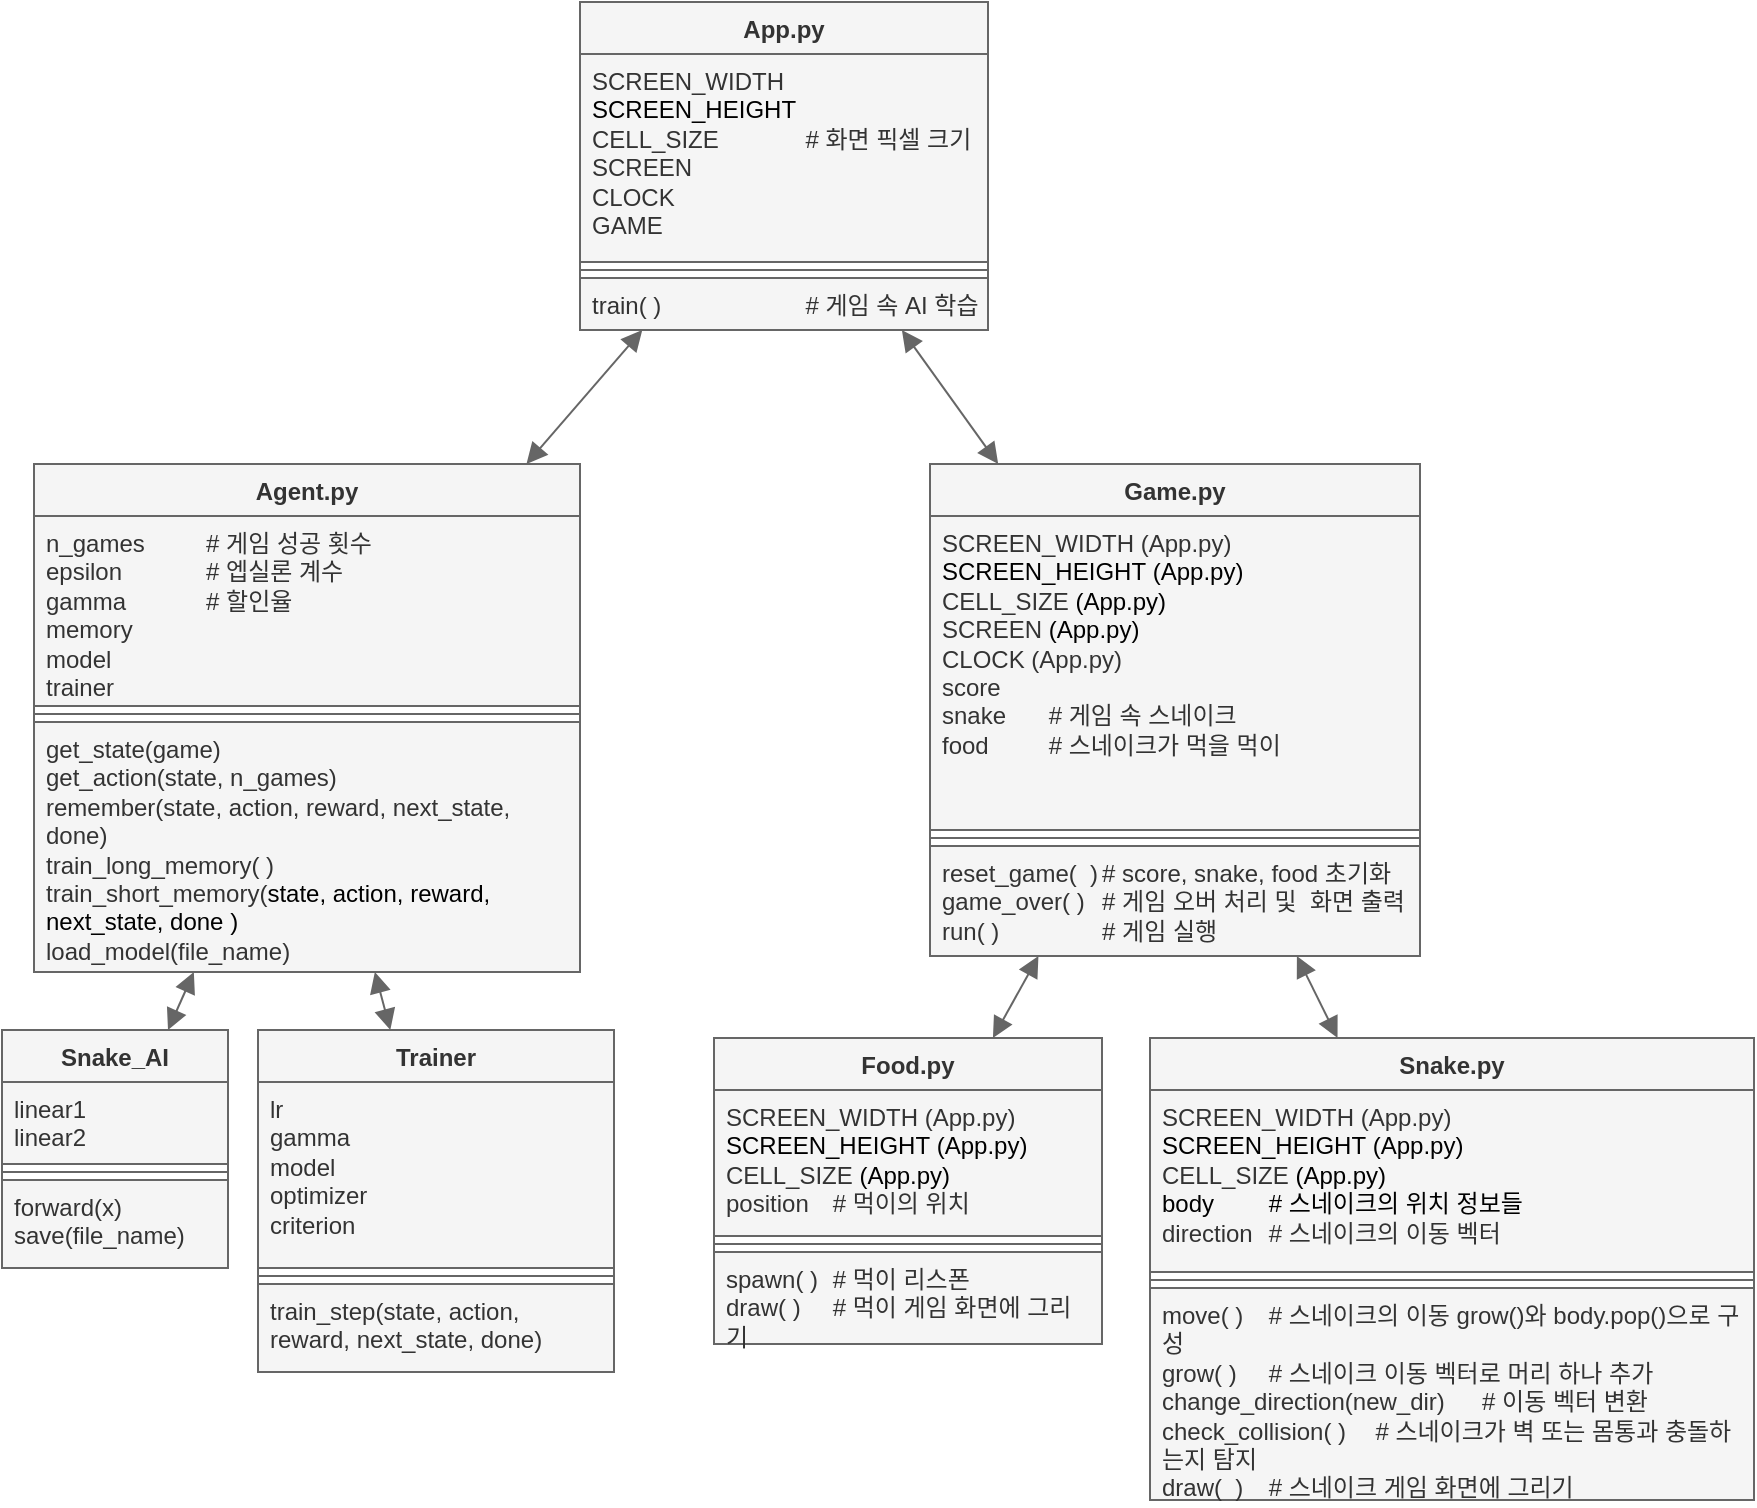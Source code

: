 <mxfile version="28.0.4">
  <diagram name="Page-1" id="DK0lz_eZ6AG6WsTlh5H9">
    <mxGraphModel grid="0" page="0" gridSize="10" guides="1" tooltips="1" connect="1" arrows="1" fold="1" pageScale="1" pageWidth="850" pageHeight="1100" math="0" shadow="0">
      <root>
        <mxCell id="0" />
        <mxCell id="1" parent="0" />
        <mxCell id="JErV9txCRoknpUmv9h3D-7" value="Game.py" style="swimlane;fontStyle=1;align=center;verticalAlign=top;childLayout=stackLayout;horizontal=1;startSize=26;horizontalStack=0;resizeParent=1;resizeParentMax=0;resizeLast=0;collapsible=1;marginBottom=0;whiteSpace=wrap;html=1;fillColor=#f5f5f5;fontColor=#333333;strokeColor=#666666;" vertex="1" parent="1">
          <mxGeometry x="60" y="-63" width="245" height="246" as="geometry" />
        </mxCell>
        <mxCell id="JErV9txCRoknpUmv9h3D-8" value="SCREEN_WIDTH (App.py)&lt;div&gt;&lt;span style=&quot;background-color: transparent; color: light-dark(rgb(0, 0, 0), rgb(255, 255, 255));&quot;&gt;SCREEN_HEIGHT&amp;nbsp;&lt;/span&gt;&lt;span style=&quot;background-color: transparent; color: light-dark(rgb(0, 0, 0), rgb(255, 255, 255));&quot;&gt;(App.py)&lt;/span&gt;&lt;span style=&quot;background-color: transparent; color: light-dark(rgb(0, 0, 0), rgb(255, 255, 255));&quot;&gt;&amp;nbsp;&lt;/span&gt;&lt;/div&gt;&lt;div&gt;&lt;div&gt;CELL_SIZE&amp;nbsp;&lt;span style=&quot;background-color: transparent; color: light-dark(rgb(0, 0, 0), rgb(255, 255, 255));&quot;&gt;(App.py)&lt;/span&gt;&lt;/div&gt;&lt;div&gt;SCREEN&lt;span style=&quot;white-space: pre;&quot;&gt;&#x9;&lt;/span&gt;&lt;span style=&quot;background-color: transparent; color: light-dark(rgb(0, 0, 0), rgb(255, 255, 255));&quot;&gt;(App.py)&lt;/span&gt;&lt;/div&gt;&lt;div&gt;CLOCK (App.py)&lt;/div&gt;&lt;/div&gt;&lt;div&gt;score&lt;/div&gt;&lt;div&gt;snake&lt;span style=&quot;white-space: pre;&quot;&gt;&#x9;&lt;/span&gt;# 게임 속 스네이크&lt;/div&gt;&lt;div&gt;food&lt;span style=&quot;white-space: pre;&quot;&gt;&#x9;&lt;/span&gt;&lt;span style=&quot;white-space: pre;&quot;&gt;&#x9;&lt;/span&gt;# 스네이크가 먹을 먹이&lt;/div&gt;" style="text;align=left;verticalAlign=top;spacingLeft=4;spacingRight=4;overflow=hidden;rotatable=0;points=[[0,0.5],[1,0.5]];portConstraint=eastwest;whiteSpace=wrap;html=1;fillColor=#f5f5f5;fontColor=#333333;strokeColor=#666666;" vertex="1" parent="JErV9txCRoknpUmv9h3D-7">
          <mxGeometry y="26" width="245" height="157" as="geometry" />
        </mxCell>
        <mxCell id="JErV9txCRoknpUmv9h3D-9" value="" style="line;strokeWidth=1;align=left;verticalAlign=middle;spacingTop=-1;spacingLeft=3;spacingRight=3;rotatable=0;labelPosition=right;points=[];portConstraint=eastwest;fillColor=#f5f5f5;fontColor=#333333;strokeColor=#666666;" vertex="1" parent="JErV9txCRoknpUmv9h3D-7">
          <mxGeometry y="183" width="245" height="8" as="geometry" />
        </mxCell>
        <mxCell id="JErV9txCRoknpUmv9h3D-10" value="reset_game(&amp;nbsp; )&lt;span style=&quot;white-space: pre;&quot;&gt;&#x9;&lt;/span&gt;# score, snake, food 초기화&lt;div&gt;game_over( ) &lt;span style=&quot;white-space: pre;&quot;&gt;&#x9;&lt;/span&gt;# 게임 오버 처리 및&amp;nbsp; 화면 출력&amp;nbsp;&lt;/div&gt;&lt;div&gt;run( )&lt;span style=&quot;white-space: pre;&quot;&gt;&#x9;&lt;/span&gt;&lt;span style=&quot;white-space: pre;&quot;&gt;&#x9;&lt;/span&gt;# 게임 실행&lt;/div&gt;" style="text;align=left;verticalAlign=top;spacingLeft=4;spacingRight=4;overflow=hidden;rotatable=0;points=[[0,0.5],[1,0.5]];portConstraint=eastwest;whiteSpace=wrap;html=1;fillColor=#f5f5f5;fontColor=#333333;strokeColor=#666666;" vertex="1" parent="JErV9txCRoknpUmv9h3D-7">
          <mxGeometry y="191" width="245" height="55" as="geometry" />
        </mxCell>
        <mxCell id="JErV9txCRoknpUmv9h3D-11" value="Food.py" style="swimlane;fontStyle=1;align=center;verticalAlign=top;childLayout=stackLayout;horizontal=1;startSize=26;horizontalStack=0;resizeParent=1;resizeParentMax=0;resizeLast=0;collapsible=1;marginBottom=0;whiteSpace=wrap;html=1;fillColor=#f5f5f5;fontColor=#333333;strokeColor=#666666;" vertex="1" parent="1">
          <mxGeometry x="-48" y="224" width="194" height="153" as="geometry" />
        </mxCell>
        <mxCell id="JErV9txCRoknpUmv9h3D-12" value="SCREEN_WIDTH (App.py)&lt;div&gt;&lt;span style=&quot;background-color: transparent; color: light-dark(rgb(0, 0, 0), rgb(255, 255, 255));&quot;&gt;SCREEN_HEIGHT&amp;nbsp;&lt;/span&gt;&lt;span style=&quot;background-color: transparent; color: light-dark(rgb(0, 0, 0), rgb(255, 255, 255));&quot;&gt;(App.py)&lt;/span&gt;&lt;span style=&quot;background-color: transparent; color: light-dark(rgb(0, 0, 0), rgb(255, 255, 255));&quot;&gt;&amp;nbsp;&lt;/span&gt;&lt;/div&gt;&lt;div&gt;CELL_SIZE&amp;nbsp;&lt;span style=&quot;background-color: transparent; color: light-dark(rgb(0, 0, 0), rgb(255, 255, 255));&quot;&gt;(App.py)&lt;/span&gt;&lt;/div&gt;&lt;div&gt;position&lt;span style=&quot;white-space: pre;&quot;&gt;&#x9;&lt;/span&gt;# 먹이의 위치&lt;/div&gt;" style="text;align=left;verticalAlign=top;spacingLeft=4;spacingRight=4;overflow=hidden;rotatable=0;points=[[0,0.5],[1,0.5]];portConstraint=eastwest;whiteSpace=wrap;html=1;fillColor=#f5f5f5;fontColor=#333333;strokeColor=#666666;" vertex="1" parent="JErV9txCRoknpUmv9h3D-11">
          <mxGeometry y="26" width="194" height="73" as="geometry" />
        </mxCell>
        <mxCell id="JErV9txCRoknpUmv9h3D-13" value="" style="line;strokeWidth=1;align=left;verticalAlign=middle;spacingTop=-1;spacingLeft=3;spacingRight=3;rotatable=0;labelPosition=right;points=[];portConstraint=eastwest;fillColor=#f5f5f5;fontColor=#333333;strokeColor=#666666;" vertex="1" parent="JErV9txCRoknpUmv9h3D-11">
          <mxGeometry y="99" width="194" height="8" as="geometry" />
        </mxCell>
        <mxCell id="JErV9txCRoknpUmv9h3D-14" value="spawn( )&lt;span style=&quot;white-space: pre;&quot;&gt;&#x9;&lt;/span&gt;# 먹이 리스폰&lt;div&gt;draw( )&lt;span style=&quot;white-space: pre;&quot;&gt;&#x9;&lt;/span&gt;# 먹이 게임 화면에 그리기&amp;nbsp;&lt;/div&gt;" style="text;align=left;verticalAlign=top;spacingLeft=4;spacingRight=4;overflow=hidden;rotatable=0;points=[[0,0.5],[1,0.5]];portConstraint=eastwest;whiteSpace=wrap;html=1;fillColor=#f5f5f5;fontColor=#333333;strokeColor=#666666;" vertex="1" parent="JErV9txCRoknpUmv9h3D-11">
          <mxGeometry y="107" width="194" height="46" as="geometry" />
        </mxCell>
        <mxCell id="JErV9txCRoknpUmv9h3D-15" value="Snake.py" style="swimlane;fontStyle=1;align=center;verticalAlign=top;childLayout=stackLayout;horizontal=1;startSize=26;horizontalStack=0;resizeParent=1;resizeParentMax=0;resizeLast=0;collapsible=1;marginBottom=0;whiteSpace=wrap;html=1;fillColor=#f5f5f5;fontColor=#333333;strokeColor=#666666;" vertex="1" parent="1">
          <mxGeometry x="170" y="224" width="302" height="231" as="geometry" />
        </mxCell>
        <mxCell id="JErV9txCRoknpUmv9h3D-16" value="SCREEN_WIDTH (App.py)&lt;div&gt;&lt;span style=&quot;background-color: transparent; color: light-dark(rgb(0, 0, 0), rgb(255, 255, 255));&quot;&gt;SCREEN_HEIGHT&amp;nbsp;&lt;/span&gt;&lt;span style=&quot;background-color: transparent; color: light-dark(rgb(0, 0, 0), rgb(255, 255, 255));&quot;&gt;(App.py)&lt;/span&gt;&lt;span style=&quot;background-color: transparent; color: light-dark(rgb(0, 0, 0), rgb(255, 255, 255));&quot;&gt;&amp;nbsp;&lt;/span&gt;&lt;/div&gt;&lt;div&gt;CELL_SIZE&amp;nbsp;&lt;span style=&quot;background-color: transparent; color: light-dark(rgb(0, 0, 0), rgb(255, 255, 255));&quot;&gt;(App.py)&lt;/span&gt;&lt;/div&gt;&lt;div&gt;&lt;span style=&quot;background-color: transparent; color: light-dark(rgb(0, 0, 0), rgb(255, 255, 255));&quot;&gt;body&lt;span style=&quot;white-space: pre;&quot;&gt;&#x9;&lt;/span&gt;# 스네이크의 위치 정보들&lt;/span&gt;&lt;/div&gt;&lt;div&gt;direction&lt;span style=&quot;white-space: pre;&quot;&gt;&#x9;&lt;/span&gt;# 스네이크의 이동 벡터&lt;/div&gt;" style="text;align=left;verticalAlign=top;spacingLeft=4;spacingRight=4;overflow=hidden;rotatable=0;points=[[0,0.5],[1,0.5]];portConstraint=eastwest;whiteSpace=wrap;html=1;fillColor=#f5f5f5;fontColor=#333333;strokeColor=#666666;" vertex="1" parent="JErV9txCRoknpUmv9h3D-15">
          <mxGeometry y="26" width="302" height="91" as="geometry" />
        </mxCell>
        <mxCell id="JErV9txCRoknpUmv9h3D-17" value="" style="line;strokeWidth=1;align=left;verticalAlign=middle;spacingTop=-1;spacingLeft=3;spacingRight=3;rotatable=0;labelPosition=right;points=[];portConstraint=eastwest;fillColor=#f5f5f5;fontColor=#333333;strokeColor=#666666;" vertex="1" parent="JErV9txCRoknpUmv9h3D-15">
          <mxGeometry y="117" width="302" height="8" as="geometry" />
        </mxCell>
        <mxCell id="JErV9txCRoknpUmv9h3D-18" value="move( )&lt;span style=&quot;white-space: pre;&quot;&gt;&#x9;&lt;/span&gt;# 스네이크의 이동 grow()와 body.pop()으로 구성&lt;div&gt;grow( )&lt;span style=&quot;white-space: pre;&quot;&gt;&#x9;&lt;/span&gt;# 스네이크 이동 벡터로 머리 하나 추가&lt;/div&gt;&lt;div&gt;change_direction(new_dir)&lt;span style=&quot;white-space: pre;&quot;&gt;&#x9;&lt;/span&gt;# 이동 벡터 변환&lt;/div&gt;&lt;div&gt;check_collision( )&lt;span style=&quot;white-space: pre;&quot;&gt;&#x9;&lt;/span&gt;# 스네이크가 벽 또는 몸통과 충돌하는지 탐지&lt;/div&gt;&lt;div&gt;draw(&amp;nbsp; )&lt;span style=&quot;white-space: pre;&quot;&gt;&#x9;&lt;/span&gt;# 스네이크 게임 화면에 그리기&lt;/div&gt;" style="text;align=left;verticalAlign=top;spacingLeft=4;spacingRight=4;overflow=hidden;rotatable=0;points=[[0,0.5],[1,0.5]];portConstraint=eastwest;whiteSpace=wrap;html=1;fillColor=#f5f5f5;fontColor=#333333;strokeColor=#666666;" vertex="1" parent="JErV9txCRoknpUmv9h3D-15">
          <mxGeometry y="125" width="302" height="106" as="geometry" />
        </mxCell>
        <mxCell id="JErV9txCRoknpUmv9h3D-21" value="" style="endArrow=block;startArrow=block;endFill=1;startFill=1;html=1;rounded=0;fontSize=12;startSize=8;endSize=8;curved=1;fillColor=#f5f5f5;strokeColor=#666666;" edge="1" parent="1" source="JErV9txCRoknpUmv9h3D-11" target="JErV9txCRoknpUmv9h3D-7">
          <mxGeometry width="160" relative="1" as="geometry">
            <mxPoint x="66" y="128" as="sourcePoint" />
            <mxPoint x="226" y="128" as="targetPoint" />
          </mxGeometry>
        </mxCell>
        <mxCell id="JErV9txCRoknpUmv9h3D-25" value="" style="endArrow=block;startArrow=block;endFill=1;startFill=1;html=1;rounded=0;fontSize=12;startSize=8;endSize=8;curved=1;fillColor=#f5f5f5;strokeColor=#666666;" edge="1" parent="1" source="JErV9txCRoknpUmv9h3D-15" target="JErV9txCRoknpUmv9h3D-7">
          <mxGeometry width="160" relative="1" as="geometry">
            <mxPoint x="120" y="244" as="sourcePoint" />
            <mxPoint x="139" y="203" as="targetPoint" />
          </mxGeometry>
        </mxCell>
        <mxCell id="JErV9txCRoknpUmv9h3D-26" value="" style="endArrow=block;startArrow=block;endFill=1;startFill=1;html=1;rounded=0;fontSize=12;startSize=8;endSize=8;curved=1;fillColor=#f5f5f5;strokeColor=#666666;" edge="1" parent="1" source="JErV9txCRoknpUmv9h3D-7" target="JErV9txCRoknpUmv9h3D-27">
          <mxGeometry width="160" relative="1" as="geometry">
            <mxPoint x="145" y="224" as="sourcePoint" />
            <mxPoint x="182.5" y="-114" as="targetPoint" />
          </mxGeometry>
        </mxCell>
        <mxCell id="JErV9txCRoknpUmv9h3D-27" value="&lt;span style=&quot;color: rgb(51, 51, 51);&quot;&gt;App.py&lt;/span&gt;" style="swimlane;fontStyle=1;align=center;verticalAlign=top;childLayout=stackLayout;horizontal=1;startSize=26;horizontalStack=0;resizeParent=1;resizeParentMax=0;resizeLast=0;collapsible=1;marginBottom=0;whiteSpace=wrap;html=1;fillColor=#f5f5f5;fontColor=#333333;strokeColor=#666666;" vertex="1" parent="1">
          <mxGeometry x="-115" y="-294" width="204" height="164" as="geometry" />
        </mxCell>
        <mxCell id="JErV9txCRoknpUmv9h3D-28" value="&lt;span style=&quot;color: rgb(51, 51, 51);&quot;&gt;SCREEN_WIDTH&lt;/span&gt;&lt;span style=&quot;color: rgb(51, 51, 51); white-space: pre;&quot;&gt;&#x9;&lt;/span&gt;&lt;div style=&quot;color: rgb(51, 51, 51);&quot;&gt;&lt;span style=&quot;background-color: transparent; color: light-dark(rgb(0, 0, 0), rgb(255, 255, 255));&quot;&gt;SCREEN_HEIGHT&amp;nbsp;&lt;/span&gt;&lt;div&gt;CELL_SIZE&lt;span style=&quot;white-space: pre;&quot;&gt;&#x9;&lt;/span&gt;&lt;span style=&quot;white-space: pre;&quot;&gt;&#x9;&lt;/span&gt;# 화면 픽셀 크기&lt;/div&gt;&lt;div&gt;SCREEN&lt;span style=&quot;white-space: pre;&quot;&gt;&#x9;&lt;/span&gt;&lt;span style=&quot;white-space: pre;&quot;&gt;&#x9;&lt;/span&gt;&lt;span style=&quot;white-space: pre;&quot;&gt;&#x9;&lt;/span&gt;&lt;/div&gt;&lt;div&gt;CLOCK&lt;span style=&quot;white-space: pre;&quot;&gt;&#x9;&lt;/span&gt;&lt;span style=&quot;white-space: pre;&quot;&gt;&#x9;&lt;/span&gt;&lt;span style=&quot;white-space: pre;&quot;&gt;&#x9;&lt;/span&gt;&lt;/div&gt;&lt;div&gt;GAME&lt;span style=&quot;white-space: pre;&quot;&gt;&#x9;&lt;/span&gt;&lt;span style=&quot;white-space: pre;&quot;&gt;&#x9;&lt;/span&gt;&lt;span style=&quot;white-space: pre;&quot;&gt;&#x9;&lt;/span&gt;&lt;/div&gt;&lt;/div&gt;" style="text;strokeColor=#666666;fillColor=#f5f5f5;align=left;verticalAlign=top;spacingLeft=4;spacingRight=4;overflow=hidden;rotatable=0;points=[[0,0.5],[1,0.5]];portConstraint=eastwest;whiteSpace=wrap;html=1;fontColor=#333333;" vertex="1" parent="JErV9txCRoknpUmv9h3D-27">
          <mxGeometry y="26" width="204" height="104" as="geometry" />
        </mxCell>
        <mxCell id="JErV9txCRoknpUmv9h3D-29" value="" style="line;strokeWidth=1;fillColor=#f5f5f5;align=left;verticalAlign=middle;spacingTop=-1;spacingLeft=3;spacingRight=3;rotatable=0;labelPosition=right;points=[];portConstraint=eastwest;strokeColor=#666666;fontColor=#333333;" vertex="1" parent="JErV9txCRoknpUmv9h3D-27">
          <mxGeometry y="130" width="204" height="8" as="geometry" />
        </mxCell>
        <mxCell id="JErV9txCRoknpUmv9h3D-30" value="train( )&lt;span style=&quot;white-space: pre;&quot;&gt;&#x9;&lt;span style=&quot;white-space: pre;&quot;&gt;&#x9;&lt;/span&gt;&lt;span style=&quot;white-space: pre;&quot;&gt;&#x9;&lt;/span&gt;&lt;/span&gt;# 게임 속 AI 학습" style="text;strokeColor=#666666;fillColor=#f5f5f5;align=left;verticalAlign=top;spacingLeft=4;spacingRight=4;overflow=hidden;rotatable=0;points=[[0,0.5],[1,0.5]];portConstraint=eastwest;whiteSpace=wrap;html=1;fontColor=#333333;" vertex="1" parent="JErV9txCRoknpUmv9h3D-27">
          <mxGeometry y="138" width="204" height="26" as="geometry" />
        </mxCell>
        <mxCell id="JErV9txCRoknpUmv9h3D-31" value="Agent.py" style="swimlane;fontStyle=1;align=center;verticalAlign=top;childLayout=stackLayout;horizontal=1;startSize=26;horizontalStack=0;resizeParent=1;resizeParentMax=0;resizeLast=0;collapsible=1;marginBottom=0;whiteSpace=wrap;html=1;fillColor=#f5f5f5;fontColor=#333333;strokeColor=#666666;" vertex="1" parent="1">
          <mxGeometry x="-388" y="-63" width="273" height="254" as="geometry" />
        </mxCell>
        <mxCell id="JErV9txCRoknpUmv9h3D-32" value="n_games&lt;span style=&quot;white-space: pre;&quot;&gt;&#x9;&lt;span style=&quot;white-space: pre;&quot;&gt;&#x9;&lt;/span&gt;&lt;/span&gt;# 게임 성공 횟수&lt;div&gt;epsilon&lt;span style=&quot;white-space: pre;&quot;&gt;&#x9;&lt;/span&gt;&lt;span style=&quot;white-space: pre;&quot;&gt;&#x9;&lt;/span&gt;# 엡실론 계수&lt;/div&gt;&lt;div&gt;gamma&lt;span style=&quot;white-space: pre;&quot;&gt;&#x9;&lt;/span&gt;&lt;span style=&quot;white-space: pre;&quot;&gt;&#x9;&lt;/span&gt;# 할인율&lt;/div&gt;&lt;div&gt;memory&lt;/div&gt;&lt;div&gt;model&lt;/div&gt;&lt;div&gt;trainer&lt;/div&gt;&lt;div&gt;&lt;br&gt;&lt;/div&gt;" style="text;strokeColor=#666666;fillColor=#f5f5f5;align=left;verticalAlign=top;spacingLeft=4;spacingRight=4;overflow=hidden;rotatable=0;points=[[0,0.5],[1,0.5]];portConstraint=eastwest;whiteSpace=wrap;html=1;fontColor=#333333;" vertex="1" parent="JErV9txCRoknpUmv9h3D-31">
          <mxGeometry y="26" width="273" height="95" as="geometry" />
        </mxCell>
        <mxCell id="JErV9txCRoknpUmv9h3D-33" value="" style="line;strokeWidth=1;fillColor=#f5f5f5;align=left;verticalAlign=middle;spacingTop=-1;spacingLeft=3;spacingRight=3;rotatable=0;labelPosition=right;points=[];portConstraint=eastwest;strokeColor=#666666;fontColor=#333333;" vertex="1" parent="JErV9txCRoknpUmv9h3D-31">
          <mxGeometry y="121" width="273" height="8" as="geometry" />
        </mxCell>
        <mxCell id="JErV9txCRoknpUmv9h3D-34" value="get_state(game)&lt;div&gt;get_action(state, n_games)&lt;br&gt;&lt;div&gt;remember(state, action, reward, next_state, done)&lt;/div&gt;&lt;div&gt;train_long_memory( )&lt;/div&gt;&lt;div&gt;train_short_memory(&lt;span style=&quot;background-color: transparent; color: light-dark(rgb(0, 0, 0), rgb(255, 255, 255));&quot;&gt;state, action, reward, next_state, done&lt;/span&gt;&lt;span style=&quot;background-color: transparent; color: light-dark(rgb(0, 0, 0), rgb(255, 255, 255));&quot;&gt;&amp;nbsp;)&lt;/span&gt;&lt;/div&gt;&lt;/div&gt;&lt;div&gt;load_model(file_name)&lt;/div&gt;" style="text;strokeColor=#666666;fillColor=#f5f5f5;align=left;verticalAlign=top;spacingLeft=4;spacingRight=4;overflow=hidden;rotatable=0;points=[[0,0.5],[1,0.5]];portConstraint=eastwest;whiteSpace=wrap;html=1;fontColor=#333333;" vertex="1" parent="JErV9txCRoknpUmv9h3D-31">
          <mxGeometry y="129" width="273" height="125" as="geometry" />
        </mxCell>
        <mxCell id="JErV9txCRoknpUmv9h3D-35" value="Snake_AI" style="swimlane;fontStyle=1;align=center;verticalAlign=top;childLayout=stackLayout;horizontal=1;startSize=26;horizontalStack=0;resizeParent=1;resizeParentMax=0;resizeLast=0;collapsible=1;marginBottom=0;whiteSpace=wrap;html=1;fillColor=#f5f5f5;fontColor=#333333;strokeColor=#666666;" vertex="1" parent="1">
          <mxGeometry x="-404" y="220" width="113" height="119" as="geometry" />
        </mxCell>
        <mxCell id="JErV9txCRoknpUmv9h3D-36" value="&lt;div&gt;linear1&lt;/div&gt;&lt;div&gt;linear2&lt;/div&gt;" style="text;strokeColor=#666666;fillColor=#f5f5f5;align=left;verticalAlign=top;spacingLeft=4;spacingRight=4;overflow=hidden;rotatable=0;points=[[0,0.5],[1,0.5]];portConstraint=eastwest;whiteSpace=wrap;html=1;fontColor=#333333;" vertex="1" parent="JErV9txCRoknpUmv9h3D-35">
          <mxGeometry y="26" width="113" height="41" as="geometry" />
        </mxCell>
        <mxCell id="JErV9txCRoknpUmv9h3D-37" value="" style="line;strokeWidth=1;fillColor=#f5f5f5;align=left;verticalAlign=middle;spacingTop=-1;spacingLeft=3;spacingRight=3;rotatable=0;labelPosition=right;points=[];portConstraint=eastwest;strokeColor=#666666;fontColor=#333333;" vertex="1" parent="JErV9txCRoknpUmv9h3D-35">
          <mxGeometry y="67" width="113" height="8" as="geometry" />
        </mxCell>
        <mxCell id="JErV9txCRoknpUmv9h3D-38" value="forward(x)&lt;div&gt;save(file_name)&lt;/div&gt;" style="text;strokeColor=#666666;fillColor=#f5f5f5;align=left;verticalAlign=top;spacingLeft=4;spacingRight=4;overflow=hidden;rotatable=0;points=[[0,0.5],[1,0.5]];portConstraint=eastwest;whiteSpace=wrap;html=1;fontColor=#333333;" vertex="1" parent="JErV9txCRoknpUmv9h3D-35">
          <mxGeometry y="75" width="113" height="44" as="geometry" />
        </mxCell>
        <mxCell id="JErV9txCRoknpUmv9h3D-39" value="Trainer" style="swimlane;fontStyle=1;align=center;verticalAlign=top;childLayout=stackLayout;horizontal=1;startSize=26;horizontalStack=0;resizeParent=1;resizeParentMax=0;resizeLast=0;collapsible=1;marginBottom=0;whiteSpace=wrap;html=1;fillColor=#f5f5f5;fontColor=#333333;strokeColor=#666666;" vertex="1" parent="1">
          <mxGeometry x="-276" y="220" width="178" height="171" as="geometry" />
        </mxCell>
        <mxCell id="JErV9txCRoknpUmv9h3D-40" value="&lt;div&gt;lr&lt;/div&gt;&lt;div&gt;gamma&lt;/div&gt;&lt;div&gt;model&lt;/div&gt;&lt;div&gt;optimizer&lt;/div&gt;&lt;div&gt;criterion&lt;/div&gt;" style="text;strokeColor=#666666;fillColor=#f5f5f5;align=left;verticalAlign=top;spacingLeft=4;spacingRight=4;overflow=hidden;rotatable=0;points=[[0,0.5],[1,0.5]];portConstraint=eastwest;whiteSpace=wrap;html=1;fontColor=#333333;" vertex="1" parent="JErV9txCRoknpUmv9h3D-39">
          <mxGeometry y="26" width="178" height="93" as="geometry" />
        </mxCell>
        <mxCell id="JErV9txCRoknpUmv9h3D-41" value="" style="line;strokeWidth=1;fillColor=#f5f5f5;align=left;verticalAlign=middle;spacingTop=-1;spacingLeft=3;spacingRight=3;rotatable=0;labelPosition=right;points=[];portConstraint=eastwest;strokeColor=#666666;fontColor=#333333;" vertex="1" parent="JErV9txCRoknpUmv9h3D-39">
          <mxGeometry y="119" width="178" height="8" as="geometry" />
        </mxCell>
        <mxCell id="JErV9txCRoknpUmv9h3D-42" value="train_step(state, action, reward, next_state, done)" style="text;strokeColor=#666666;fillColor=#f5f5f5;align=left;verticalAlign=top;spacingLeft=4;spacingRight=4;overflow=hidden;rotatable=0;points=[[0,0.5],[1,0.5]];portConstraint=eastwest;whiteSpace=wrap;html=1;fontColor=#333333;" vertex="1" parent="JErV9txCRoknpUmv9h3D-39">
          <mxGeometry y="127" width="178" height="44" as="geometry" />
        </mxCell>
        <mxCell id="JErV9txCRoknpUmv9h3D-43" value="" style="endArrow=block;startArrow=block;endFill=1;startFill=1;html=1;rounded=0;fontSize=12;startSize=8;endSize=8;curved=1;fillColor=#f5f5f5;strokeColor=#666666;" edge="1" parent="1" source="JErV9txCRoknpUmv9h3D-35" target="JErV9txCRoknpUmv9h3D-31">
          <mxGeometry width="160" relative="1" as="geometry">
            <mxPoint x="43" y="182" as="sourcePoint" />
            <mxPoint x="43" y="130" as="targetPoint" />
          </mxGeometry>
        </mxCell>
        <mxCell id="JErV9txCRoknpUmv9h3D-44" value="" style="endArrow=block;startArrow=block;endFill=1;startFill=1;html=1;rounded=0;fontSize=12;startSize=8;endSize=8;curved=1;fillColor=#f5f5f5;strokeColor=#666666;" edge="1" parent="1" source="JErV9txCRoknpUmv9h3D-39" target="JErV9txCRoknpUmv9h3D-31">
          <mxGeometry width="160" relative="1" as="geometry">
            <mxPoint x="-265" y="242" as="sourcePoint" />
            <mxPoint x="-265" y="190" as="targetPoint" />
          </mxGeometry>
        </mxCell>
        <mxCell id="JErV9txCRoknpUmv9h3D-45" value="" style="endArrow=block;startArrow=block;endFill=1;startFill=1;html=1;rounded=0;fontSize=12;startSize=8;endSize=8;curved=1;fillColor=#f5f5f5;strokeColor=#666666;" edge="1" parent="1" source="JErV9txCRoknpUmv9h3D-31" target="JErV9txCRoknpUmv9h3D-27">
          <mxGeometry width="160" relative="1" as="geometry">
            <mxPoint x="232" y="-23" as="sourcePoint" />
            <mxPoint x="118" y="-115" as="targetPoint" />
          </mxGeometry>
        </mxCell>
      </root>
    </mxGraphModel>
  </diagram>
</mxfile>
